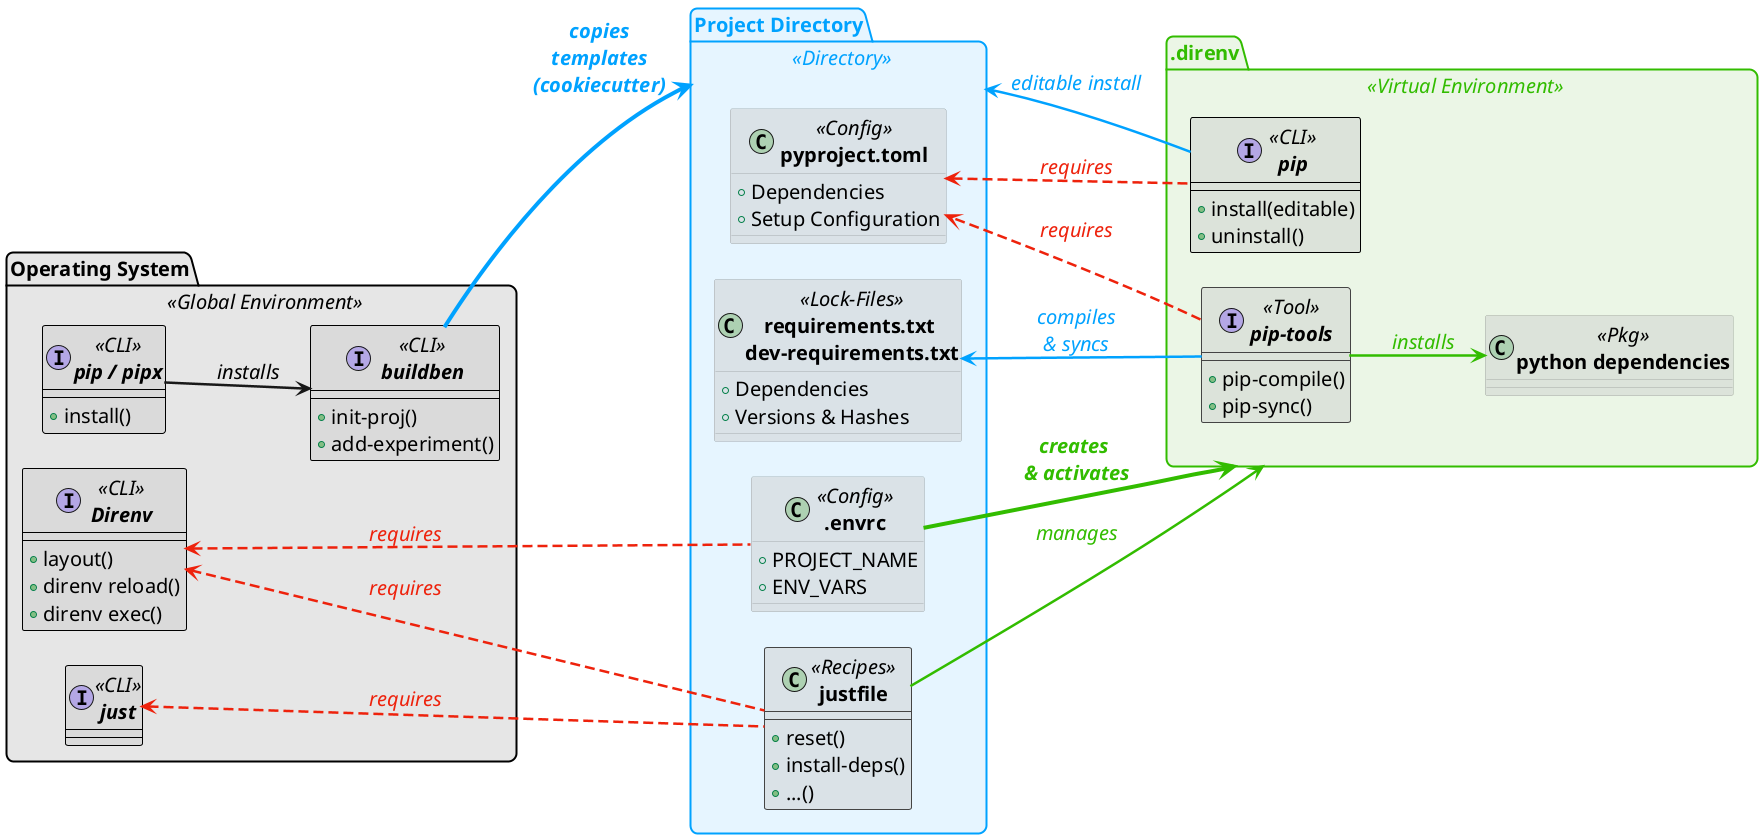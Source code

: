 @startuml
left to right direction
' top to bottom direction

' === Global look & feel =============
skinparam defaultFontSize 20
' skinparam BackgroundColor #00000010
skinparam BackgroundColor transparent

' ======================================
skinparam package {
    RoundCorner 15
    BorderThickness 2
    ' BackgroundColor #00A2FF19
    ' BorderColor #00A2FF
    ' FontColor   #00A2FF
}
skinparam package<<Global Environment>> {
    BackgroundColor #00000019
}
skinparam package<<Virtual Environment>>{
    BackgroundColor #2ead0019
    BorderColor #32bc00ff
    FontColor   #32bc00ff
}
skinparam package<<Directory>> {
    BackgroundColor #00A2FF19
    BorderColor #00A2FF
    FontColor   #00A2FF
}

' ======================================
skinparam class {
    BackgroundColor #cccccc77
    BorderColor     #444444
    BorderThickness 1
    FontStyle bold
    RoundCorner 15
}
skinparam class<<CLI>> {
    BorderColor     #000000
}
skinparam class<<Config>><<Pkg>><<Lock-Files>> {
    BorderColor     #000000
    BorderThickness 0
}

' =====================================================================




' === Package: Global Environment =============
package "Operating System" as GE <<Global Environment>> {

    interface "buildben"      as B   <<CLI>>{
        +init-proj()
        +add-experiment()
    }
    interface "pip / pipx"    as PIP <<CLI>>{
        +install()
    }
    
    interface "just"          as J   <<CLI>>
    interface "Direnv"        as D   <<CLI>>{
        +layout()
        +direnv reload()
        +direnv exec()
    }
    
}

' === Package: Project Directory =============
package "Project Directory" as PDIR <<Directory>> {

    class "pyproject.toml"                          as PPRT <<Config>> {
        +Dependencies
        +Setup Configuration
    }
    
    class "justfile"                                as JF  <<Recipes>> {
        +reset()
        +install-deps()
        +...()
    }
    
    class ".envrc"                                  as ERC  <<Config>>{
        +PROJECT_NAME
        +ENV_VARS
    }
    
    class "requirements.txt \ndev-requirements.txt" as RE   <<Lock-Files>> {
        +Dependencies
        +Versions & Hashes
    }
}

' === Package: Virtual Environment =============
package ".direnv" as VENV <<Virtual Environment>> {
    interface "pip-tools"               as PT  <<Tool>>{
        +pip-compile()
        +pip-sync()
    }
    class "python dependencies"     as PD  <<Pkg>>
    ' VE o-- PD : contains
    
    interface "pip"                     as PIPvenv <<CLI>> {
        +install(editable)
        +uninstall()
    }
}


' =====================================================================

' === Straight Arrows =============

<style>
arrow {
    LineThickness 2.5
    FontStyle italic
}
</style>

PIP --> B : installs

' =========================

<style>
arrow {
    LineColor #00A2FF
    FontColor #00A2FF
}
</style>

' PT --> PD <<test>> : installs 
B -[thickness=4]-> PDIR : **copies**\n**templates**\n**(cookiecutter)** 
PT  --> RE : compiles\n& syncs
PDIR <-- PIPvenv : editable install

' === SPecial Straight Arrows =============
<style>
arrow {
    LineColor #32bc00ff
    FontColor #32bc00ff
    LineThickness 2.5
}
</style>

' ERC --> PT : installs
PT --> PD : installs
ERC -[thickness=4]-> VENV : **creates** \n**& activates**
JF --> VENV : manages


' === Dependencies =============

<style>
arrow {
    LineStyle 10-5
    LineColor #EE220C
    FontColor #EE220C
}
</style>


D   <-- ERC : requires
J   <-- JF  : requires
D   <-- JF  : requires

' JF  --> PT  
PT --> PPRT : requires

PPRT <-- PIPvenv: requires

' ERC -left-  JF     : interacts
' PPRT ..> PT    : read by
@enduml